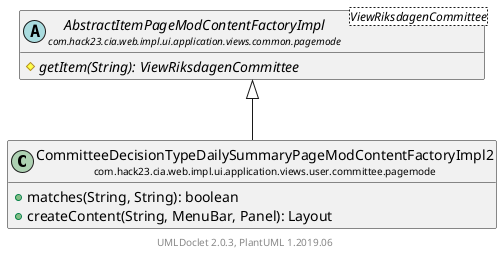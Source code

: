 @startuml
    set namespaceSeparator none
    hide empty fields
    hide empty methods

    class "<size:14>CommitteeDecisionTypeDailySummaryPageModContentFactoryImpl2\n<size:10>com.hack23.cia.web.impl.ui.application.views.user.committee.pagemode" as com.hack23.cia.web.impl.ui.application.views.user.committee.pagemode.CommitteeDecisionTypeDailySummaryPageModContentFactoryImpl2 [[CommitteeDecisionTypeDailySummaryPageModContentFactoryImpl2.html]] {
        +matches(String, String): boolean
        +createContent(String, MenuBar, Panel): Layout
    }

    abstract class "<size:14>AbstractItemPageModContentFactoryImpl\n<size:10>com.hack23.cia.web.impl.ui.application.views.common.pagemode" as com.hack23.cia.web.impl.ui.application.views.common.pagemode.AbstractItemPageModContentFactoryImpl<ViewRiksdagenCommittee> [[../../../common/pagemode/AbstractItemPageModContentFactoryImpl.html]] {
        {abstract} #getItem(String): ViewRiksdagenCommittee
    }

    com.hack23.cia.web.impl.ui.application.views.common.pagemode.AbstractItemPageModContentFactoryImpl <|-- com.hack23.cia.web.impl.ui.application.views.user.committee.pagemode.CommitteeDecisionTypeDailySummaryPageModContentFactoryImpl2

    center footer UMLDoclet 2.0.3, PlantUML 1.2019.06
@enduml

